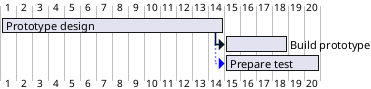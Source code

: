 {
  "sha1": "b82ghcd4mxqdhgse2uuywha1ondwjp5",
  "insertion": {
    "when": "2024-05-30T20:48:22.038Z",
    "url": "https://forum.plantuml.net/11877/how-to-change-color-or-thickness-style-arrows-gantt-diagram?show=11877#q11877",
    "user": "plantuml@gmail.com"
  }
}
@startgantt
<style>
arrow {
  LineColor blue
}
</style>
[Prototype design] lasts 14 days
[Build prototype] lasts 4 days
[Prepare test] lasts 6 days
[Prototype design] -[#012]-> [Build prototype]
[Prototype design] -[dotted]-> [Prepare test]
@endgantt
